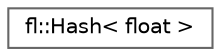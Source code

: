 digraph "Graphical Class Hierarchy"
{
 // INTERACTIVE_SVG=YES
 // LATEX_PDF_SIZE
  bgcolor="transparent";
  edge [fontname=Helvetica,fontsize=10,labelfontname=Helvetica,labelfontsize=10];
  node [fontname=Helvetica,fontsize=10,shape=box,height=0.2,width=0.4];
  rankdir="LR";
  Node0 [id="Node000000",label="fl::Hash\< float \>",height=0.2,width=0.4,color="grey40", fillcolor="white", style="filled",URL="$d6/d34/structfl_1_1_hash_3_01float_01_4.html",tooltip=" "];
}
